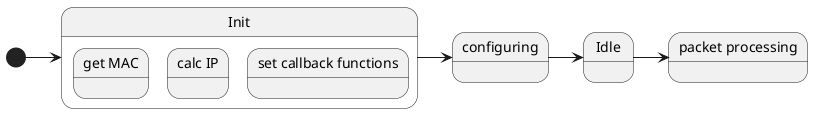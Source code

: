 @startuml StateDiagramm
state "Init" as systemInit{
    state "get MAC" as sysinit_getmac
    state "calc IP" as sysinit_calcip
    state "set callback functions" as sysinit_setcbfunc

}
state "Idle" as systemIdle{

}
state "packet processing" as packetProc{

}
state "configuring" as systemConf{

}

[*]  -> systemInit
systemInit -> systemConf
systemConf -> systemIdle
systemIdle -> packetProc



@enduml